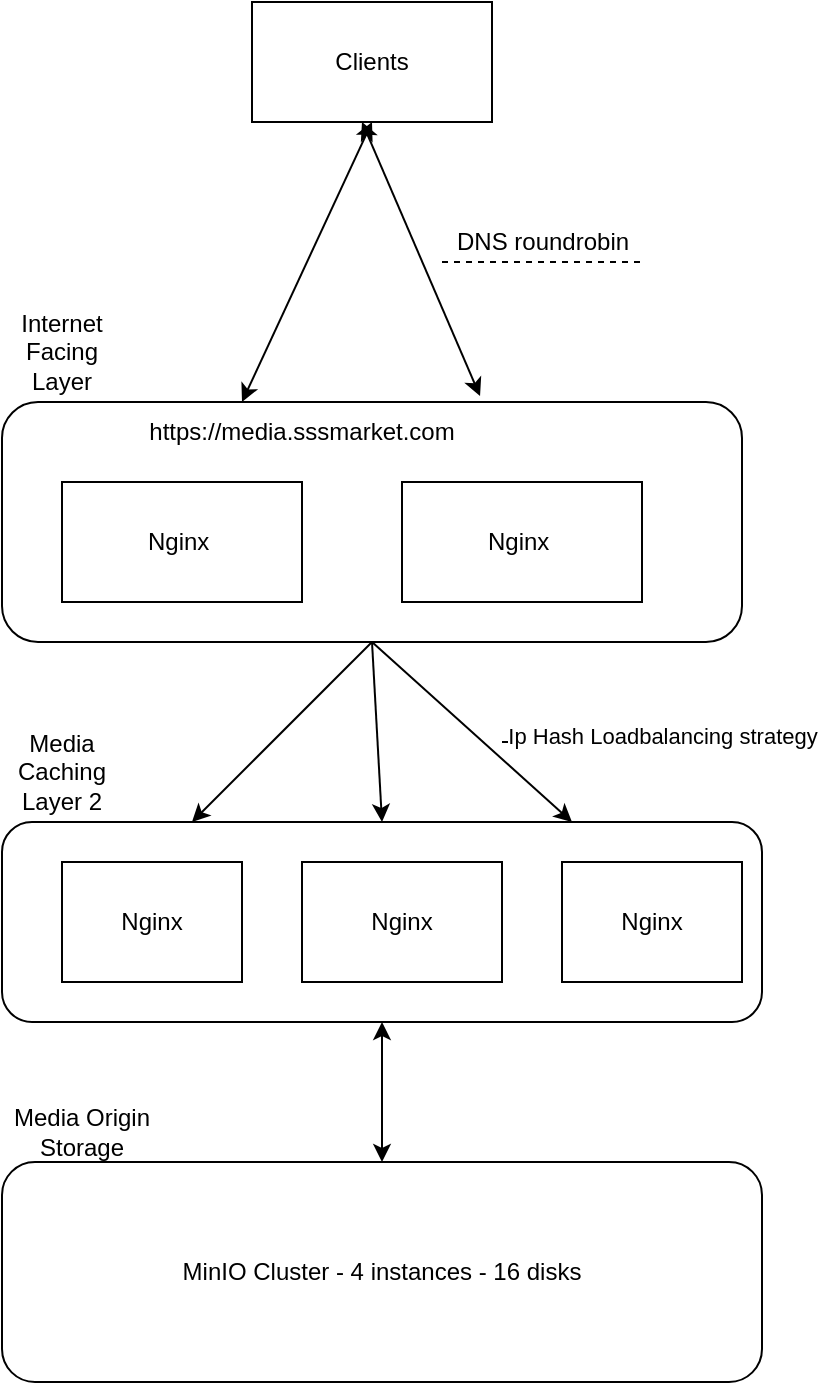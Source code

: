 <mxfile>
    <diagram id="ydP4v6-w-L5-l1NQfnPS" name="Page-1">
        <mxGraphModel dx="599" dy="1572" grid="1" gridSize="10" guides="1" tooltips="1" connect="1" arrows="1" fold="1" page="1" pageScale="1" pageWidth="850" pageHeight="1100" math="0" shadow="0">
            <root>
                <mxCell id="0"/>
                <mxCell id="1" parent="0"/>
                <mxCell id="2" value="" style="rounded=1;whiteSpace=wrap;html=1;" vertex="1" parent="1">
                    <mxGeometry x="140" y="130" width="370" height="120" as="geometry"/>
                </mxCell>
                <mxCell id="3" value="Internet Facing Layer" style="text;html=1;strokeColor=none;fillColor=none;align=center;verticalAlign=middle;whiteSpace=wrap;rounded=0;" vertex="1" parent="1">
                    <mxGeometry x="140" y="90" width="60" height="30" as="geometry"/>
                </mxCell>
                <mxCell id="4" value="https://media.sssmarket.com" style="text;html=1;strokeColor=none;fillColor=none;align=center;verticalAlign=middle;whiteSpace=wrap;rounded=0;" vertex="1" parent="1">
                    <mxGeometry x="260" y="130" width="60" height="30" as="geometry"/>
                </mxCell>
                <mxCell id="5" value="Nginx&amp;nbsp;" style="rounded=0;whiteSpace=wrap;html=1;" vertex="1" parent="1">
                    <mxGeometry x="170" y="170" width="120" height="60" as="geometry"/>
                </mxCell>
                <mxCell id="6" value="Nginx&amp;nbsp;" style="rounded=0;whiteSpace=wrap;html=1;" vertex="1" parent="1">
                    <mxGeometry x="340" y="170" width="120" height="60" as="geometry"/>
                </mxCell>
                <mxCell id="7" value="" style="rounded=1;whiteSpace=wrap;html=1;" vertex="1" parent="1">
                    <mxGeometry x="140" y="340" width="380" height="100" as="geometry"/>
                </mxCell>
                <mxCell id="10" value="Clients" style="rounded=0;whiteSpace=wrap;html=1;" vertex="1" parent="1">
                    <mxGeometry x="265" y="-70" width="120" height="60" as="geometry"/>
                </mxCell>
                <mxCell id="11" value="" style="endArrow=classic;startArrow=classic;html=1;entryX=0.5;entryY=1;entryDx=0;entryDy=0;exitX=0;exitY=0;exitDx=0;exitDy=0;" edge="1" parent="1" source="4" target="10">
                    <mxGeometry width="50" height="50" relative="1" as="geometry">
                        <mxPoint x="290" y="160" as="sourcePoint"/>
                        <mxPoint x="340" y="110" as="targetPoint"/>
                    </mxGeometry>
                </mxCell>
                <mxCell id="12" value="" style="endArrow=classic;startArrow=classic;html=1;exitX=0.646;exitY=-0.025;exitDx=0;exitDy=0;exitPerimeter=0;" edge="1" parent="1" source="2">
                    <mxGeometry width="50" height="50" relative="1" as="geometry">
                        <mxPoint x="290" y="160" as="sourcePoint"/>
                        <mxPoint x="320" y="-10" as="targetPoint"/>
                    </mxGeometry>
                </mxCell>
                <mxCell id="13" value="" style="endArrow=none;dashed=1;html=1;" edge="1" parent="1">
                    <mxGeometry width="50" height="50" relative="1" as="geometry">
                        <mxPoint x="360" y="60" as="sourcePoint"/>
                        <mxPoint x="460" y="60" as="targetPoint"/>
                    </mxGeometry>
                </mxCell>
                <mxCell id="14" value="DNS roundrobin" style="text;html=1;align=center;verticalAlign=middle;resizable=0;points=[];autosize=1;strokeColor=none;fillColor=none;" vertex="1" parent="1">
                    <mxGeometry x="360" y="40" width="100" height="20" as="geometry"/>
                </mxCell>
                <mxCell id="15" value="Nginx" style="rounded=0;whiteSpace=wrap;html=1;" vertex="1" parent="1">
                    <mxGeometry x="170" y="360" width="90" height="60" as="geometry"/>
                </mxCell>
                <mxCell id="16" value="Nginx" style="rounded=0;whiteSpace=wrap;html=1;" vertex="1" parent="1">
                    <mxGeometry x="290" y="360" width="100" height="60" as="geometry"/>
                </mxCell>
                <mxCell id="17" value="Nginx" style="rounded=0;whiteSpace=wrap;html=1;" vertex="1" parent="1">
                    <mxGeometry x="420" y="360" width="90" height="60" as="geometry"/>
                </mxCell>
                <mxCell id="18" value="" style="endArrow=classic;html=1;exitX=0.5;exitY=1;exitDx=0;exitDy=0;entryX=0.25;entryY=0;entryDx=0;entryDy=0;" edge="1" parent="1" source="2" target="7">
                    <mxGeometry width="50" height="50" relative="1" as="geometry">
                        <mxPoint x="290" y="330" as="sourcePoint"/>
                        <mxPoint x="340" y="280" as="targetPoint"/>
                    </mxGeometry>
                </mxCell>
                <mxCell id="19" value="" style="endArrow=classic;html=1;exitX=0.5;exitY=1;exitDx=0;exitDy=0;entryX=0.5;entryY=0;entryDx=0;entryDy=0;" edge="1" parent="1" source="2" target="7">
                    <mxGeometry width="50" height="50" relative="1" as="geometry">
                        <mxPoint x="335" y="260" as="sourcePoint"/>
                        <mxPoint x="245.0" y="350" as="targetPoint"/>
                    </mxGeometry>
                </mxCell>
                <mxCell id="21" value="" style="endArrow=classic;html=1;exitX=0.5;exitY=1;exitDx=0;exitDy=0;entryX=0.75;entryY=0;entryDx=0;entryDy=0;" edge="1" parent="1" source="2" target="7">
                    <mxGeometry width="50" height="50" relative="1" as="geometry">
                        <mxPoint x="335" y="260" as="sourcePoint"/>
                        <mxPoint x="245.0" y="350" as="targetPoint"/>
                    </mxGeometry>
                </mxCell>
                <mxCell id="22" value="Media Caching Layer 2" style="text;html=1;strokeColor=none;fillColor=none;align=center;verticalAlign=middle;whiteSpace=wrap;rounded=0;" vertex="1" parent="1">
                    <mxGeometry x="140" y="300" width="60" height="30" as="geometry"/>
                </mxCell>
                <mxCell id="24" value="MinIO Cluster - 4 instances - 16 disks" style="rounded=1;whiteSpace=wrap;html=1;" vertex="1" parent="1">
                    <mxGeometry x="140" y="510" width="380" height="110" as="geometry"/>
                </mxCell>
                <mxCell id="25" value="" style="endArrow=classic;startArrow=classic;html=1;entryX=0.5;entryY=0;entryDx=0;entryDy=0;exitX=0.5;exitY=1;exitDx=0;exitDy=0;" edge="1" parent="1" source="7" target="24">
                    <mxGeometry width="50" height="50" relative="1" as="geometry">
                        <mxPoint x="290" y="470" as="sourcePoint"/>
                        <mxPoint x="340" y="420" as="targetPoint"/>
                    </mxGeometry>
                </mxCell>
                <mxCell id="26" value="Media Origin Storage" style="text;html=1;strokeColor=none;fillColor=none;align=center;verticalAlign=middle;whiteSpace=wrap;rounded=0;" vertex="1" parent="1">
                    <mxGeometry x="140" y="480" width="80" height="30" as="geometry"/>
                </mxCell>
                <mxCell id="27" value="" style="endArrow=none;dashed=1;html=1;" edge="1" parent="1">
                    <mxGeometry width="50" height="50" relative="1" as="geometry">
                        <mxPoint x="390" y="300" as="sourcePoint"/>
                        <mxPoint x="520" y="300" as="targetPoint"/>
                    </mxGeometry>
                </mxCell>
                <mxCell id="28" value="Ip Hash Loadbalancing strategy" style="edgeLabel;html=1;align=center;verticalAlign=middle;resizable=0;points=[];" vertex="1" connectable="0" parent="27">
                    <mxGeometry x="-0.523" y="3" relative="1" as="geometry">
                        <mxPoint x="49" as="offset"/>
                    </mxGeometry>
                </mxCell>
            </root>
        </mxGraphModel>
    </diagram>
</mxfile>